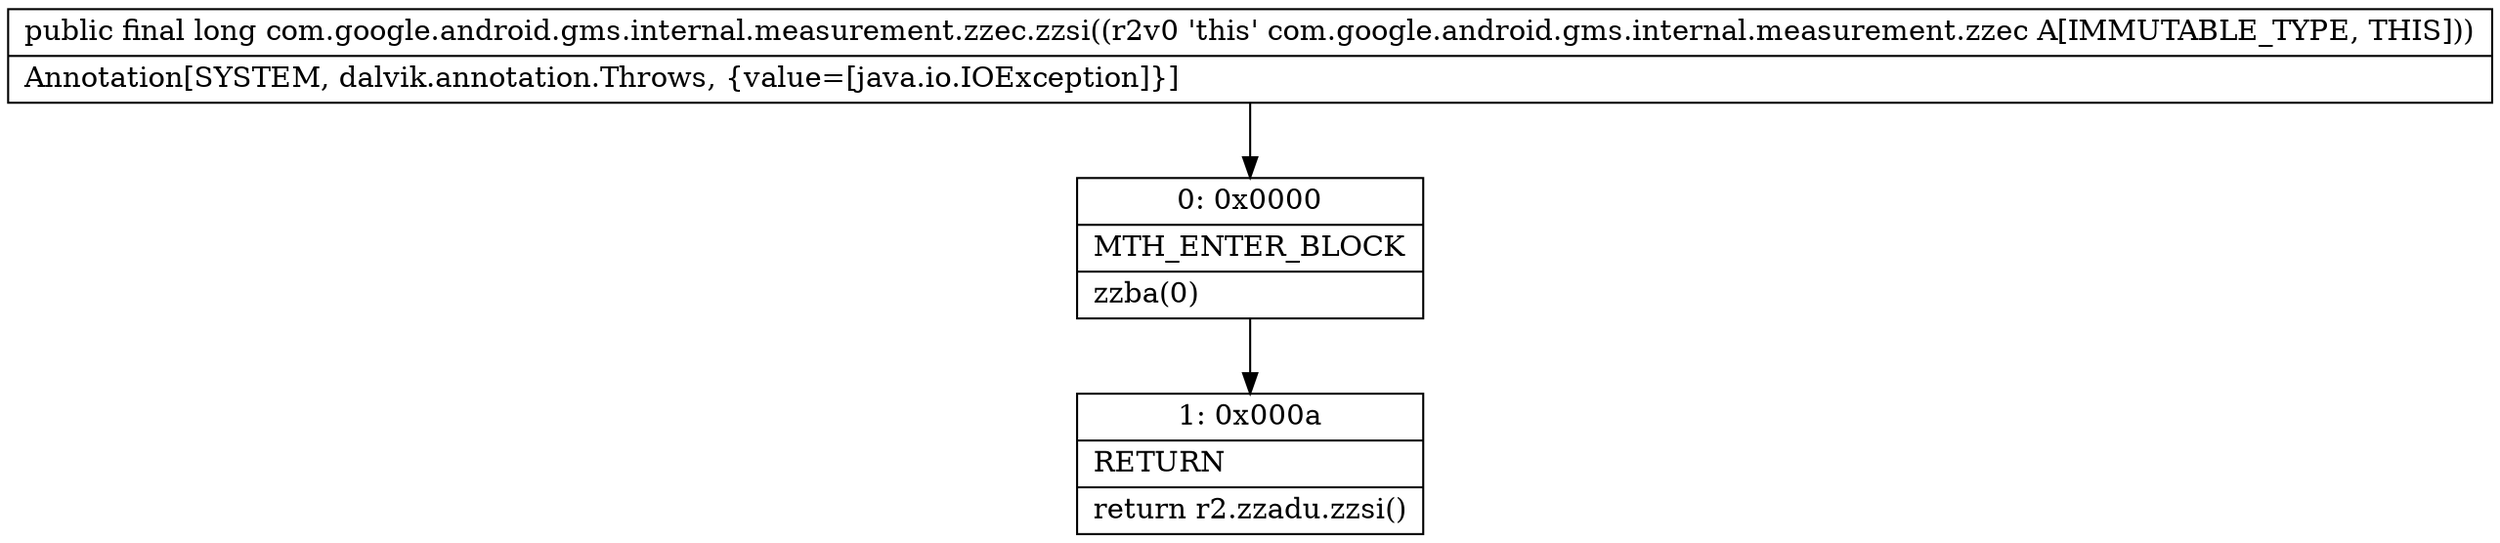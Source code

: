 digraph "CFG forcom.google.android.gms.internal.measurement.zzec.zzsi()J" {
Node_0 [shape=record,label="{0\:\ 0x0000|MTH_ENTER_BLOCK\l|zzba(0)\l}"];
Node_1 [shape=record,label="{1\:\ 0x000a|RETURN\l|return r2.zzadu.zzsi()\l}"];
MethodNode[shape=record,label="{public final long com.google.android.gms.internal.measurement.zzec.zzsi((r2v0 'this' com.google.android.gms.internal.measurement.zzec A[IMMUTABLE_TYPE, THIS]))  | Annotation[SYSTEM, dalvik.annotation.Throws, \{value=[java.io.IOException]\}]\l}"];
MethodNode -> Node_0;
Node_0 -> Node_1;
}

